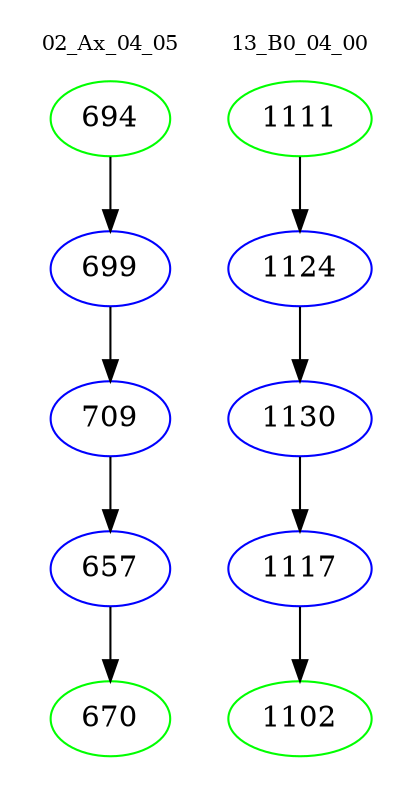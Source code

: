 digraph{
subgraph cluster_0 {
color = white
label = "02_Ax_04_05";
fontsize=10;
T0_694 [label="694", color="green"]
T0_694 -> T0_699 [color="black"]
T0_699 [label="699", color="blue"]
T0_699 -> T0_709 [color="black"]
T0_709 [label="709", color="blue"]
T0_709 -> T0_657 [color="black"]
T0_657 [label="657", color="blue"]
T0_657 -> T0_670 [color="black"]
T0_670 [label="670", color="green"]
}
subgraph cluster_1 {
color = white
label = "13_B0_04_00";
fontsize=10;
T1_1111 [label="1111", color="green"]
T1_1111 -> T1_1124 [color="black"]
T1_1124 [label="1124", color="blue"]
T1_1124 -> T1_1130 [color="black"]
T1_1130 [label="1130", color="blue"]
T1_1130 -> T1_1117 [color="black"]
T1_1117 [label="1117", color="blue"]
T1_1117 -> T1_1102 [color="black"]
T1_1102 [label="1102", color="green"]
}
}
